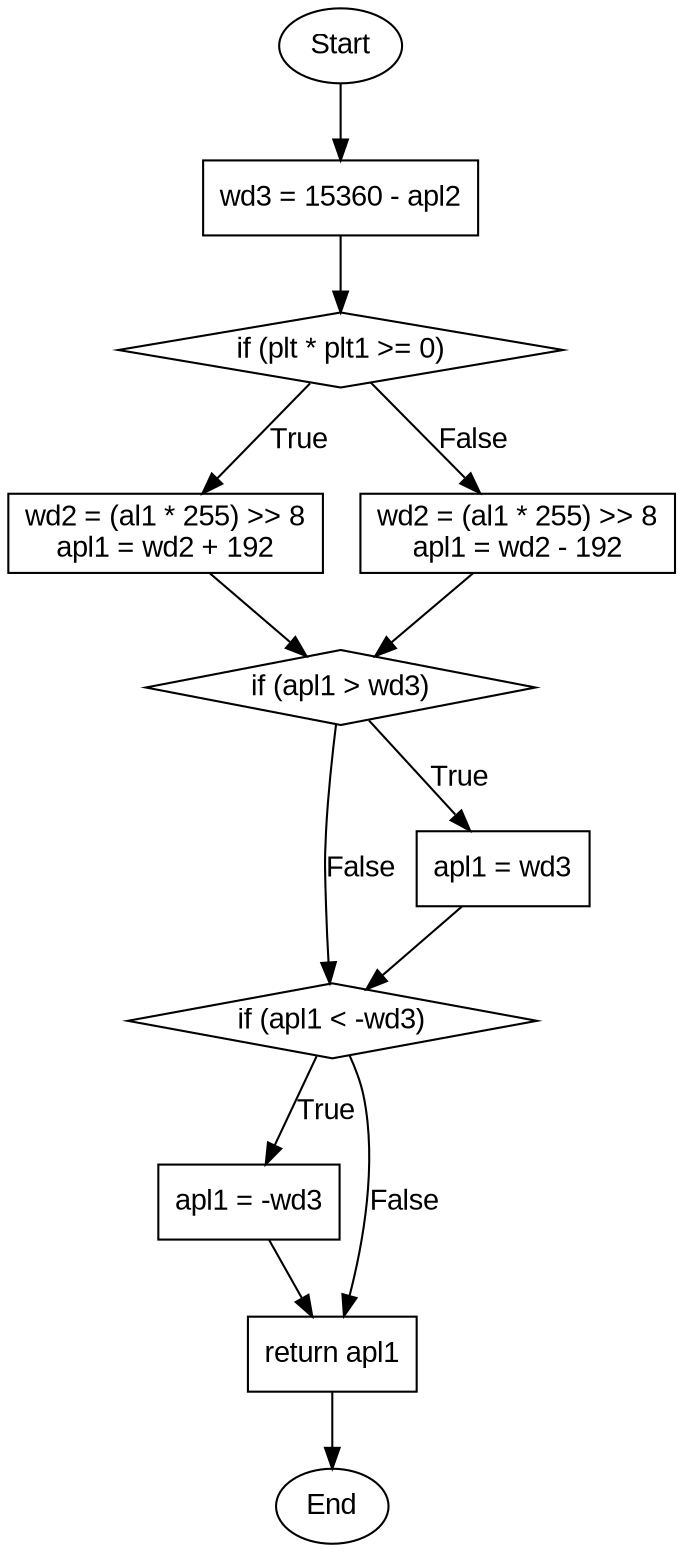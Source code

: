 digraph uppol1 {
    rankdir=TB;
    node [shape=box, fontname=Arial];
    edge [fontname=Arial];

    start [label="Start", shape=ellipse];
    end [label="End", shape=ellipse];
    cond1 [label="if (plt * plt1 >= 0)", shape=diamond];
    block1 [label="wd2 = (al1 * 255) >> 8\napl1 = wd2 + 192"];
    block2 [label="wd2 = (al1 * 255) >> 8\napl1 = wd2 - 192"];
    cond2 [label="if (apl1 > wd3)", shape=diamond];
    cond3 [label="if (apl1 < -wd3)", shape=diamond];
    block3 [label="apl1 = wd3"];
    block4 [label="apl1 = -wd3"];
    block5 [label="wd3 = 15360 - apl2"];
    block6 [label="return apl1"];

    start -> block5;
    block5 -> cond1;
    cond1 -> block1 [label="True"];
    cond1 -> block2 [label="False"];
    block1 -> cond2;
    block2 -> cond2;
    cond2 -> block3 [label="True"];
    cond2 -> cond3 [label="False"];
    block3 -> cond3;
    cond3 -> block4 [label="True"];
    cond3 -> block6 [label="False"];
    block4 -> block6;
    block6 -> end;
}